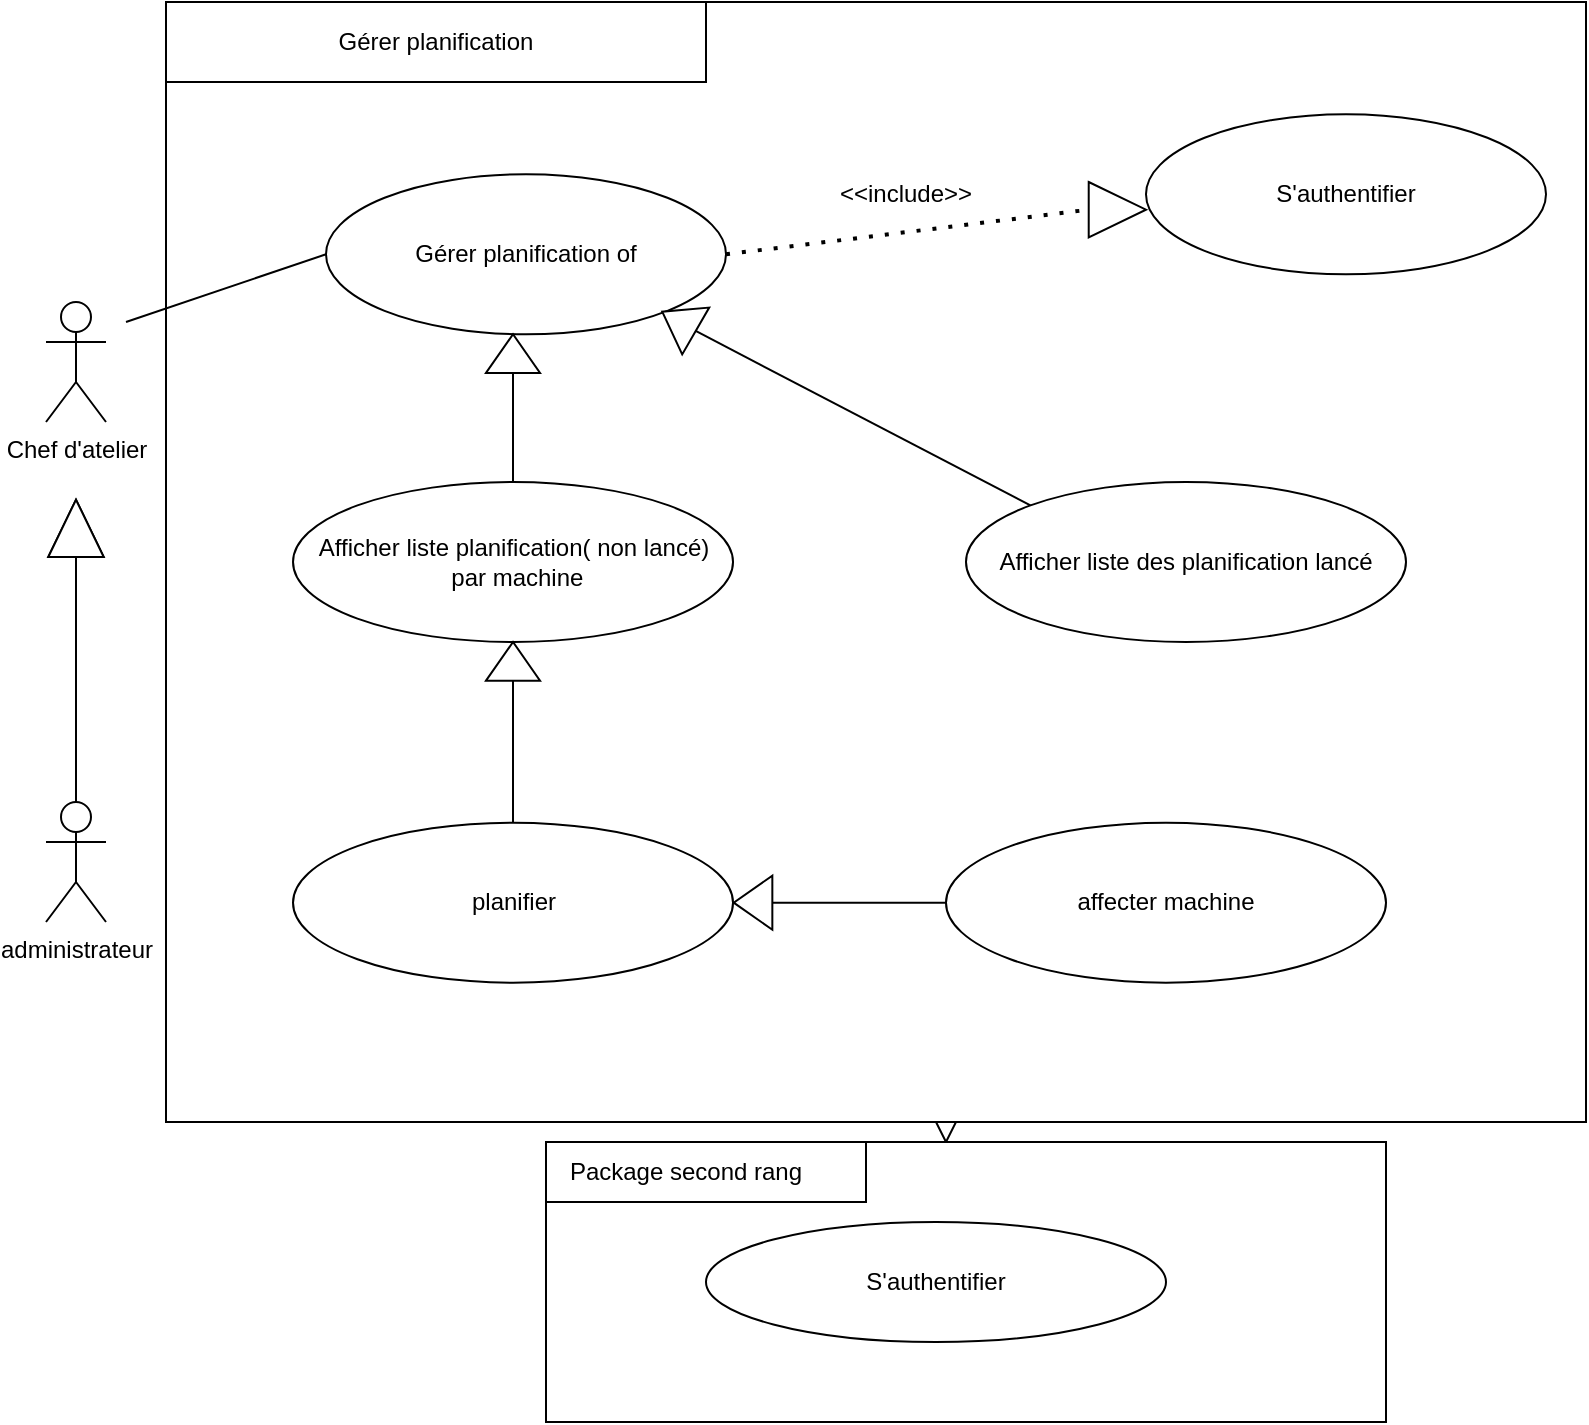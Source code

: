 <mxfile version="21.3.6" type="gitlab">
  <diagram name="Page-1" id="34hXJyVNW9nXy-Q03ACs">
    <mxGraphModel dx="1424" dy="669" grid="1" gridSize="10" guides="1" tooltips="1" connect="1" arrows="1" fold="1" page="1" pageScale="1" pageWidth="827" pageHeight="1169" math="0" shadow="0">
      <root>
        <mxCell id="0" />
        <mxCell id="1" parent="0" />
        <mxCell id="dfPvWRdesZzR9vj1UhB_-1" style="edgeStyle=orthogonalEdgeStyle;rounded=0;orthogonalLoop=1;jettySize=auto;html=1;shadow=0;shape=arrow;" parent="1" source="dfPvWRdesZzR9vj1UhB_-2" edge="1">
          <mxGeometry relative="1" as="geometry">
            <mxPoint x="480" y="700" as="targetPoint" />
          </mxGeometry>
        </mxCell>
        <mxCell id="dfPvWRdesZzR9vj1UhB_-2" value="" style="rounded=0;whiteSpace=wrap;html=1;" parent="1" vertex="1">
          <mxGeometry x="270" y="280" width="420" height="300" as="geometry" />
        </mxCell>
        <mxCell id="dfPvWRdesZzR9vj1UhB_-3" value="Package responsable Développement" style="text;html=1;strokeColor=none;fillColor=none;align=center;verticalAlign=middle;whiteSpace=wrap;rounded=0;" parent="1" vertex="1">
          <mxGeometry x="360" y="290" width="220" height="30" as="geometry" />
        </mxCell>
        <mxCell id="dfPvWRdesZzR9vj1UhB_-4" value="" style="rounded=0;whiteSpace=wrap;html=1;" parent="1" vertex="1">
          <mxGeometry x="270" y="260" width="120" height="20" as="geometry" />
        </mxCell>
        <mxCell id="dfPvWRdesZzR9vj1UhB_-15" value="" style="edgeStyle=orthogonalEdgeStyle;rounded=0;orthogonalLoop=1;jettySize=auto;html=1;" parent="1" source="dfPvWRdesZzR9vj1UhB_-5" target="dfPvWRdesZzR9vj1UhB_-14" edge="1">
          <mxGeometry relative="1" as="geometry" />
        </mxCell>
        <mxCell id="dfPvWRdesZzR9vj1UhB_-5" value="Responsable RH" style="shape=umlActor;verticalLabelPosition=bottom;verticalAlign=top;html=1;outlineConnect=0;" parent="1" vertex="1">
          <mxGeometry x="175" y="300" width="30" height="60" as="geometry" />
        </mxCell>
        <mxCell id="dfPvWRdesZzR9vj1UhB_-6" style="edgeStyle=orthogonalEdgeStyle;rounded=0;orthogonalLoop=1;jettySize=auto;html=1;" parent="1" source="dfPvWRdesZzR9vj1UhB_-7" edge="1">
          <mxGeometry relative="1" as="geometry">
            <mxPoint x="190" y="390" as="targetPoint" />
          </mxGeometry>
        </mxCell>
        <mxCell id="dfPvWRdesZzR9vj1UhB_-7" value="administrateur" style="shape=umlActor;verticalLabelPosition=bottom;verticalAlign=top;html=1;outlineConnect=0;" parent="1" vertex="1">
          <mxGeometry x="175" y="490" width="30" height="60" as="geometry" />
        </mxCell>
        <mxCell id="dfPvWRdesZzR9vj1UhB_-8" value="Gérer les personnels" style="ellipse;whiteSpace=wrap;html=1;" parent="1" vertex="1">
          <mxGeometry x="340" y="400" width="310" height="80" as="geometry" />
        </mxCell>
        <mxCell id="dfPvWRdesZzR9vj1UhB_-9" value="&lt;span style=&quot;white-space: pre;&quot;&gt;&#x9;&lt;/span&gt;" style="rounded=0;whiteSpace=wrap;html=1;" parent="1" vertex="1">
          <mxGeometry x="280" y="700" width="420" height="140" as="geometry" />
        </mxCell>
        <mxCell id="dfPvWRdesZzR9vj1UhB_-10" value="" style="rounded=0;whiteSpace=wrap;html=1;" parent="1" vertex="1">
          <mxGeometry x="280" y="700" width="160" height="30" as="geometry" />
        </mxCell>
        <mxCell id="dfPvWRdesZzR9vj1UhB_-11" value="Package second rang" style="text;html=1;strokeColor=none;fillColor=none;align=center;verticalAlign=middle;whiteSpace=wrap;rounded=0;" parent="1" vertex="1">
          <mxGeometry x="280" y="700" width="140" height="30" as="geometry" />
        </mxCell>
        <mxCell id="dfPvWRdesZzR9vj1UhB_-12" value="S&#39;authentifier" style="ellipse;whiteSpace=wrap;html=1;" parent="1" vertex="1">
          <mxGeometry x="360" y="740" width="230" height="60" as="geometry" />
        </mxCell>
        <mxCell id="dfPvWRdesZzR9vj1UhB_-13" value="" style="endArrow=none;html=1;rounded=0;entryX=0;entryY=0.5;entryDx=0;entryDy=0;" parent="1" target="dfPvWRdesZzR9vj1UhB_-8" edge="1">
          <mxGeometry width="50" height="50" relative="1" as="geometry">
            <mxPoint x="240" y="360" as="sourcePoint" />
            <mxPoint x="330" y="420" as="targetPoint" />
          </mxGeometry>
        </mxCell>
        <mxCell id="dfPvWRdesZzR9vj1UhB_-14" value="Responsable RH" style="shape=umlActor;verticalLabelPosition=bottom;verticalAlign=top;html=1;outlineConnect=0;" parent="1" vertex="1">
          <mxGeometry x="175" y="440" width="30" height="60" as="geometry" />
        </mxCell>
        <mxCell id="MFOMZSzVeQ6cROD5BeJo-1" value="" style="rounded=0;whiteSpace=wrap;html=1;" vertex="1" parent="1">
          <mxGeometry x="90" y="130" width="710" height="560" as="geometry" />
        </mxCell>
        <mxCell id="MFOMZSzVeQ6cROD5BeJo-2" value="Chef d&#39;atelier" style="shape=umlActor;verticalLabelPosition=bottom;verticalAlign=top;html=1;outlineConnect=0;" vertex="1" parent="1">
          <mxGeometry x="30" y="280" width="30" height="60" as="geometry" />
        </mxCell>
        <mxCell id="MFOMZSzVeQ6cROD5BeJo-3" value="administrateur" style="shape=umlActor;verticalLabelPosition=bottom;verticalAlign=top;html=1;outlineConnect=0;" vertex="1" parent="1">
          <mxGeometry x="30" y="530" width="30" height="60" as="geometry" />
        </mxCell>
        <mxCell id="MFOMZSzVeQ6cROD5BeJo-4" value="Gérer planification of" style="ellipse;whiteSpace=wrap;html=1;" vertex="1" parent="1">
          <mxGeometry x="170" y="216.14" width="200" height="80" as="geometry" />
        </mxCell>
        <mxCell id="MFOMZSzVeQ6cROD5BeJo-5" value="" style="endArrow=none;html=1;rounded=0;entryX=0;entryY=0.5;entryDx=0;entryDy=0;" edge="1" parent="1" target="MFOMZSzVeQ6cROD5BeJo-4">
          <mxGeometry width="50" height="50" relative="1" as="geometry">
            <mxPoint x="70" y="290" as="sourcePoint" />
            <mxPoint x="530" y="560" as="targetPoint" />
          </mxGeometry>
        </mxCell>
        <mxCell id="MFOMZSzVeQ6cROD5BeJo-6" value="S&#39;authentifier" style="ellipse;whiteSpace=wrap;html=1;" vertex="1" parent="1">
          <mxGeometry x="580" y="186.14" width="200" height="80" as="geometry" />
        </mxCell>
        <mxCell id="MFOMZSzVeQ6cROD5BeJo-7" value="" style="triangle;whiteSpace=wrap;html=1;rotation=-90;" vertex="1" parent="1">
          <mxGeometry x="30.68" y="379.31" width="28.64" height="27.71" as="geometry" />
        </mxCell>
        <mxCell id="MFOMZSzVeQ6cROD5BeJo-8" value="" style="endArrow=none;html=1;rounded=0;exitX=0.5;exitY=0;exitDx=0;exitDy=0;exitPerimeter=0;entryX=0;entryY=0.5;entryDx=0;entryDy=0;" edge="1" parent="1" source="MFOMZSzVeQ6cROD5BeJo-3" target="MFOMZSzVeQ6cROD5BeJo-7">
          <mxGeometry width="50" height="50" relative="1" as="geometry">
            <mxPoint x="430" y="440" as="sourcePoint" />
            <mxPoint x="480" y="390" as="targetPoint" />
          </mxGeometry>
        </mxCell>
        <mxCell id="MFOMZSzVeQ6cROD5BeJo-9" value="" style="triangle;whiteSpace=wrap;html=1;rotation=-90;" vertex="1" parent="1">
          <mxGeometry x="30.68" y="379.31" width="28.64" height="27.71" as="geometry" />
        </mxCell>
        <mxCell id="MFOMZSzVeQ6cROD5BeJo-10" value="" style="triangle;whiteSpace=wrap;html=1;rotation=-180;direction=south;" vertex="1" parent="1">
          <mxGeometry x="250" y="296.14" width="27.02" height="19.32" as="geometry" />
        </mxCell>
        <mxCell id="MFOMZSzVeQ6cROD5BeJo-11" value="" style="endArrow=none;html=1;rounded=0;exitX=0.5;exitY=0;exitDx=0;exitDy=0;entryX=0;entryY=0.5;entryDx=0;entryDy=0;" edge="1" parent="1" source="MFOMZSzVeQ6cROD5BeJo-17" target="MFOMZSzVeQ6cROD5BeJo-10">
          <mxGeometry width="50" height="50" relative="1" as="geometry">
            <mxPoint x="210" y="370" as="sourcePoint" />
            <mxPoint x="234" y="320" as="targetPoint" />
          </mxGeometry>
        </mxCell>
        <mxCell id="MFOMZSzVeQ6cROD5BeJo-12" value="" style="endArrow=none;dashed=1;html=1;dashPattern=1 3;strokeWidth=2;rounded=0;exitX=1;exitY=0.5;exitDx=0;exitDy=0;entryX=0;entryY=0.5;entryDx=0;entryDy=0;" edge="1" parent="1" source="MFOMZSzVeQ6cROD5BeJo-4" target="MFOMZSzVeQ6cROD5BeJo-13">
          <mxGeometry width="50" height="50" relative="1" as="geometry">
            <mxPoint x="480" y="500" as="sourcePoint" />
            <mxPoint x="530" y="450" as="targetPoint" />
          </mxGeometry>
        </mxCell>
        <mxCell id="MFOMZSzVeQ6cROD5BeJo-13" value="" style="triangle;whiteSpace=wrap;html=1;rotation=0;" vertex="1" parent="1">
          <mxGeometry x="551.36" y="220.0" width="28.64" height="27.71" as="geometry" />
        </mxCell>
        <mxCell id="MFOMZSzVeQ6cROD5BeJo-14" value="&amp;lt;&amp;lt;include&amp;gt;&amp;gt;" style="text;html=1;strokeColor=none;fillColor=none;align=center;verticalAlign=middle;whiteSpace=wrap;rounded=0;" vertex="1" parent="1">
          <mxGeometry x="440" y="216.14" width="40" height="20" as="geometry" />
        </mxCell>
        <mxCell id="MFOMZSzVeQ6cROD5BeJo-15" value="Gérer planification" style="rounded=0;whiteSpace=wrap;html=1;" vertex="1" parent="1">
          <mxGeometry x="90" y="130" width="270" height="40" as="geometry" />
        </mxCell>
        <mxCell id="MFOMZSzVeQ6cROD5BeJo-16" value="planifier" style="ellipse;whiteSpace=wrap;html=1;" vertex="1" parent="1">
          <mxGeometry x="153.51" y="540.34" width="220" height="80" as="geometry" />
        </mxCell>
        <mxCell id="MFOMZSzVeQ6cROD5BeJo-17" value="Afficher liste planification(&#x9;non lancé)&lt;br&gt;&amp;nbsp;par machine" style="ellipse;whiteSpace=wrap;html=1;" vertex="1" parent="1">
          <mxGeometry x="153.51" y="370" width="220" height="80" as="geometry" />
        </mxCell>
        <mxCell id="MFOMZSzVeQ6cROD5BeJo-18" value="" style="triangle;whiteSpace=wrap;html=1;rotation=120;direction=south;" vertex="1" parent="1">
          <mxGeometry x="332.98" y="280" width="27.02" height="19.32" as="geometry" />
        </mxCell>
        <mxCell id="MFOMZSzVeQ6cROD5BeJo-19" value="" style="endArrow=none;html=1;rounded=0;exitX=0;exitY=0;exitDx=0;exitDy=0;entryX=0;entryY=0.5;entryDx=0;entryDy=0;" edge="1" parent="1" source="MFOMZSzVeQ6cROD5BeJo-25" target="MFOMZSzVeQ6cROD5BeJo-18">
          <mxGeometry width="50" height="50" relative="1" as="geometry">
            <mxPoint x="680" y="380" as="sourcePoint" />
            <mxPoint x="372" y="291" as="targetPoint" />
          </mxGeometry>
        </mxCell>
        <mxCell id="MFOMZSzVeQ6cROD5BeJo-20" value="affecter machine" style="ellipse;whiteSpace=wrap;html=1;" vertex="1" parent="1">
          <mxGeometry x="480" y="540.34" width="220" height="80" as="geometry" />
        </mxCell>
        <mxCell id="MFOMZSzVeQ6cROD5BeJo-21" value="" style="endArrow=none;html=1;rounded=0;exitX=0.5;exitY=0;exitDx=0;exitDy=0;entryX=0;entryY=0.5;entryDx=0;entryDy=0;" edge="1" parent="1" source="MFOMZSzVeQ6cROD5BeJo-16" target="MFOMZSzVeQ6cROD5BeJo-22">
          <mxGeometry width="50" height="50" relative="1" as="geometry">
            <mxPoint x="674" y="580" as="sourcePoint" />
            <mxPoint x="674" y="479" as="targetPoint" />
          </mxGeometry>
        </mxCell>
        <mxCell id="MFOMZSzVeQ6cROD5BeJo-22" value="" style="triangle;whiteSpace=wrap;html=1;rotation=-180;direction=south;" vertex="1" parent="1">
          <mxGeometry x="250" y="450" width="27.02" height="19.32" as="geometry" />
        </mxCell>
        <mxCell id="MFOMZSzVeQ6cROD5BeJo-23" value="" style="triangle;whiteSpace=wrap;html=1;rotation=90;direction=south;" vertex="1" parent="1">
          <mxGeometry x="370" y="570.68" width="27.02" height="19.32" as="geometry" />
        </mxCell>
        <mxCell id="MFOMZSzVeQ6cROD5BeJo-24" value="" style="endArrow=none;html=1;rounded=0;entryX=0;entryY=0.5;entryDx=0;entryDy=0;" edge="1" parent="1" source="MFOMZSzVeQ6cROD5BeJo-20" target="MFOMZSzVeQ6cROD5BeJo-23">
          <mxGeometry width="50" height="50" relative="1" as="geometry">
            <mxPoint x="230" y="555" as="sourcePoint" />
            <mxPoint x="230" y="479" as="targetPoint" />
          </mxGeometry>
        </mxCell>
        <mxCell id="MFOMZSzVeQ6cROD5BeJo-25" value="Afficher liste des planification lancé" style="ellipse;whiteSpace=wrap;html=1;" vertex="1" parent="1">
          <mxGeometry x="490" y="370" width="220" height="80" as="geometry" />
        </mxCell>
      </root>
    </mxGraphModel>
  </diagram>
</mxfile>
